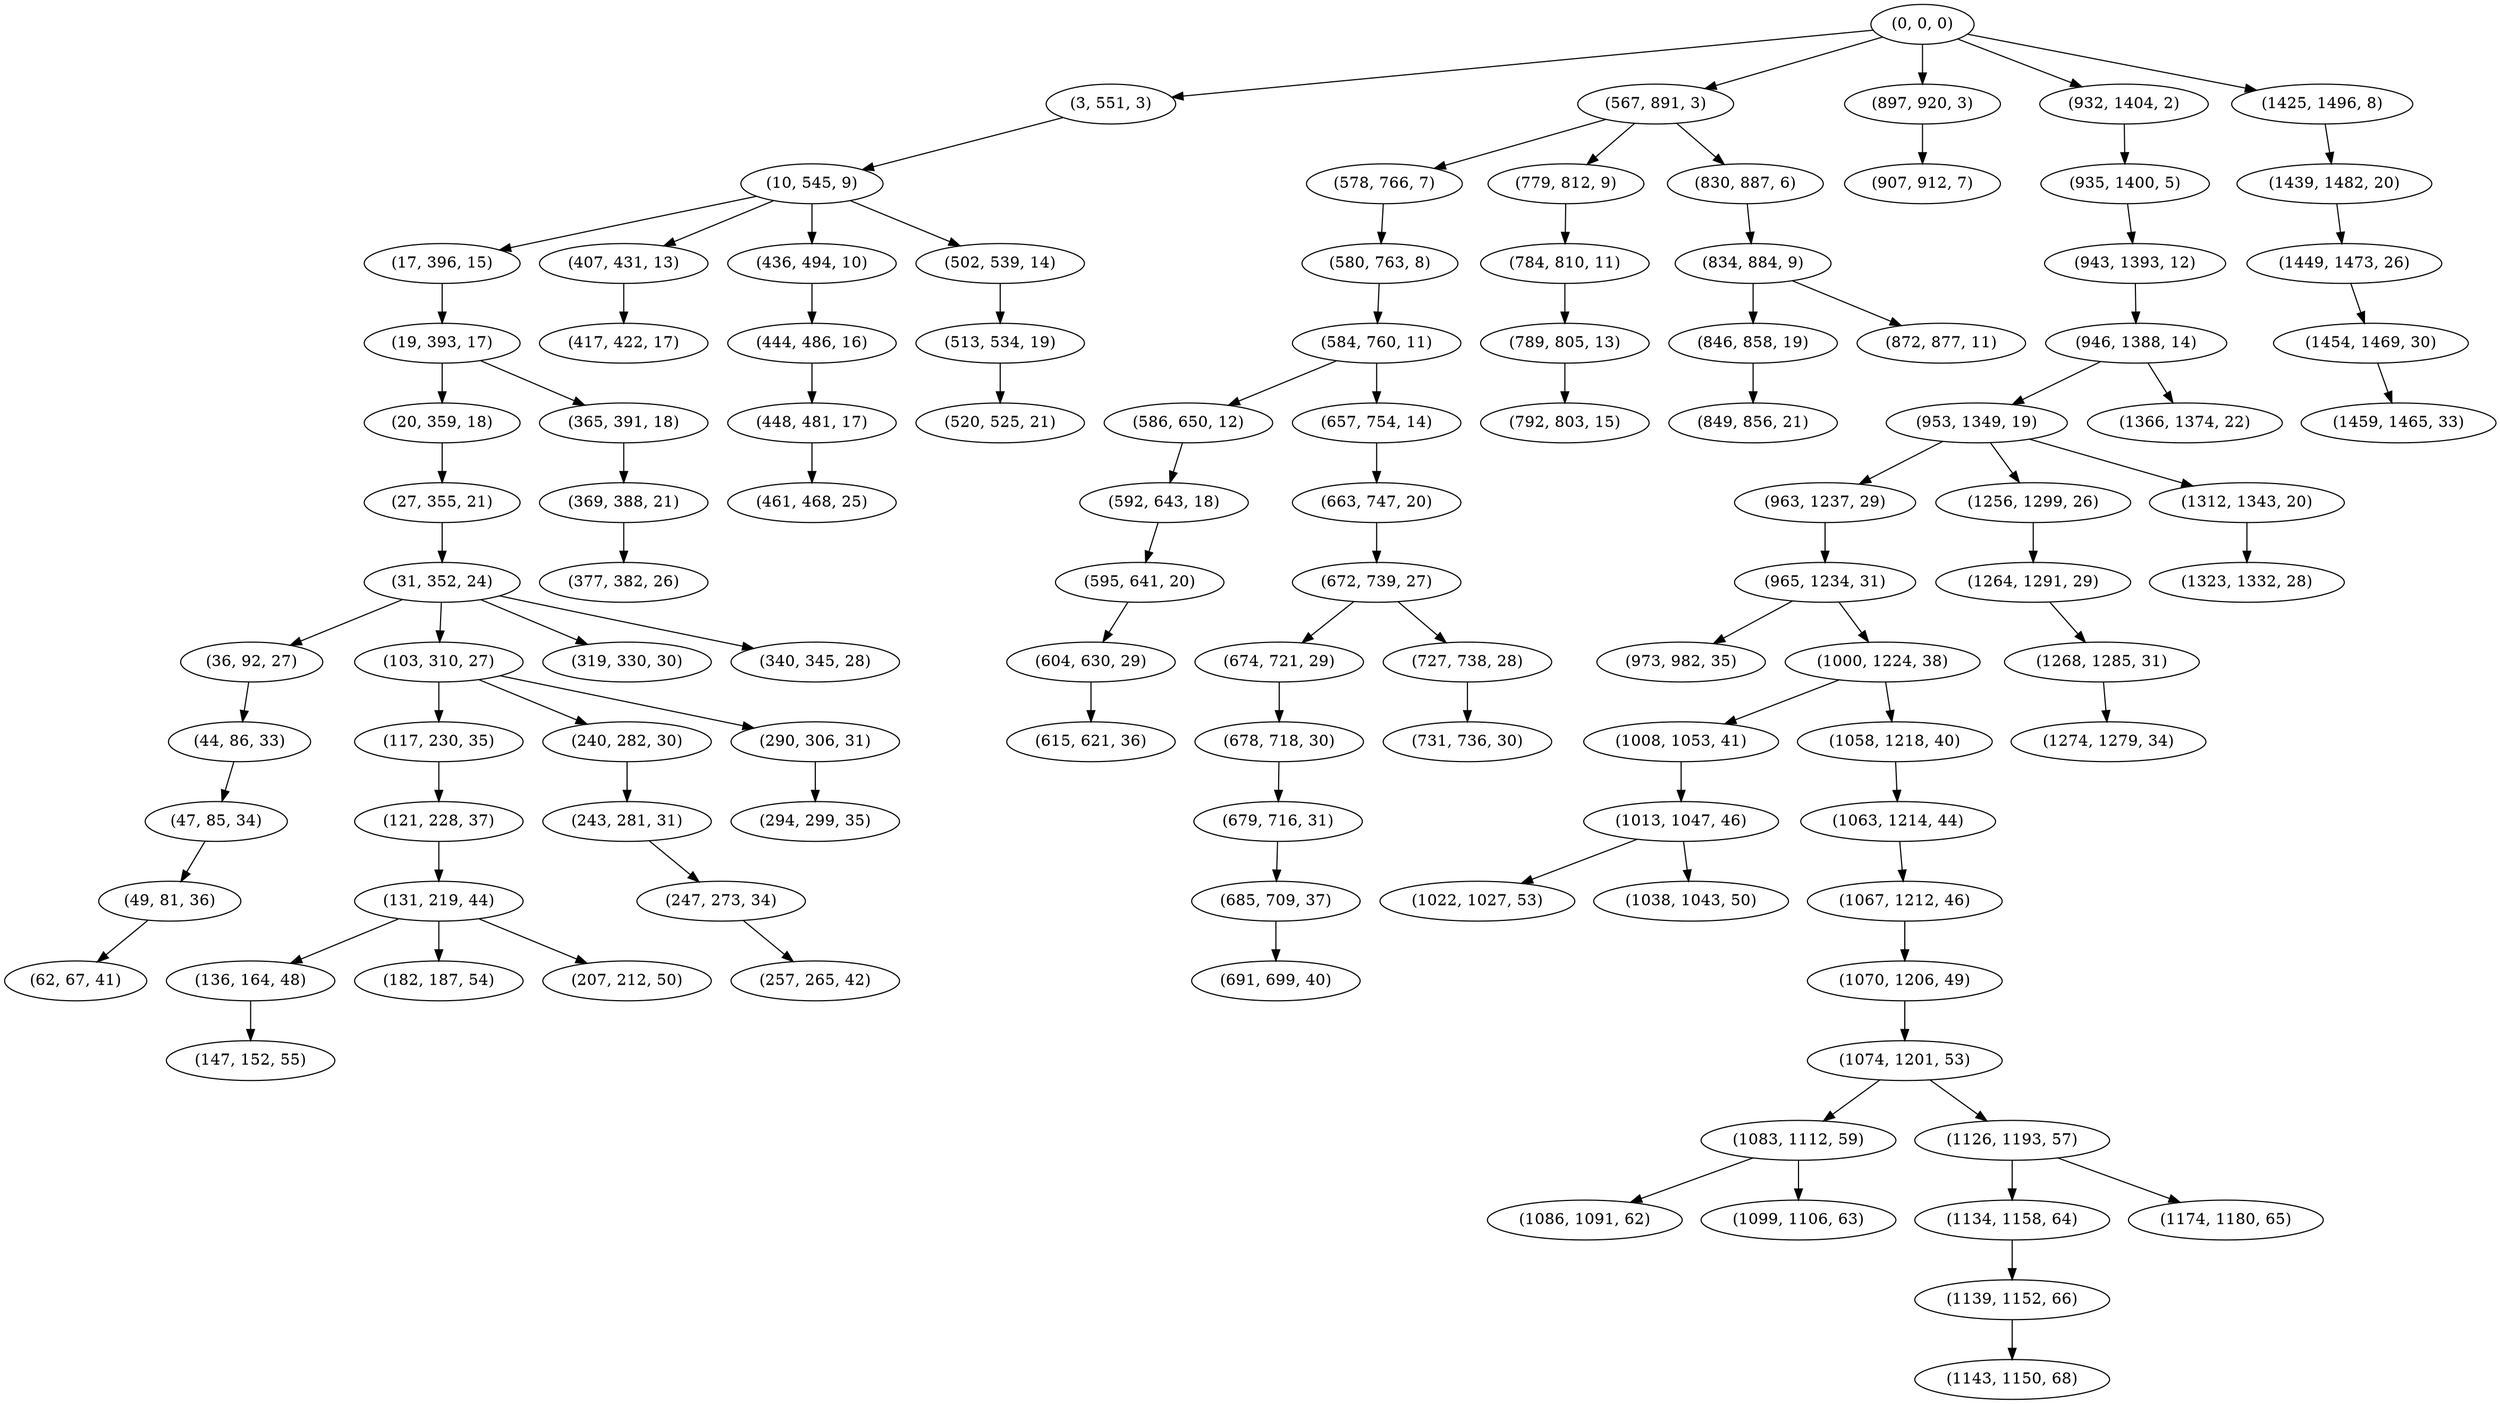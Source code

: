 digraph tree {
    "(0, 0, 0)";
    "(3, 551, 3)";
    "(10, 545, 9)";
    "(17, 396, 15)";
    "(19, 393, 17)";
    "(20, 359, 18)";
    "(27, 355, 21)";
    "(31, 352, 24)";
    "(36, 92, 27)";
    "(44, 86, 33)";
    "(47, 85, 34)";
    "(49, 81, 36)";
    "(62, 67, 41)";
    "(103, 310, 27)";
    "(117, 230, 35)";
    "(121, 228, 37)";
    "(131, 219, 44)";
    "(136, 164, 48)";
    "(147, 152, 55)";
    "(182, 187, 54)";
    "(207, 212, 50)";
    "(240, 282, 30)";
    "(243, 281, 31)";
    "(247, 273, 34)";
    "(257, 265, 42)";
    "(290, 306, 31)";
    "(294, 299, 35)";
    "(319, 330, 30)";
    "(340, 345, 28)";
    "(365, 391, 18)";
    "(369, 388, 21)";
    "(377, 382, 26)";
    "(407, 431, 13)";
    "(417, 422, 17)";
    "(436, 494, 10)";
    "(444, 486, 16)";
    "(448, 481, 17)";
    "(461, 468, 25)";
    "(502, 539, 14)";
    "(513, 534, 19)";
    "(520, 525, 21)";
    "(567, 891, 3)";
    "(578, 766, 7)";
    "(580, 763, 8)";
    "(584, 760, 11)";
    "(586, 650, 12)";
    "(592, 643, 18)";
    "(595, 641, 20)";
    "(604, 630, 29)";
    "(615, 621, 36)";
    "(657, 754, 14)";
    "(663, 747, 20)";
    "(672, 739, 27)";
    "(674, 721, 29)";
    "(678, 718, 30)";
    "(679, 716, 31)";
    "(685, 709, 37)";
    "(691, 699, 40)";
    "(727, 738, 28)";
    "(731, 736, 30)";
    "(779, 812, 9)";
    "(784, 810, 11)";
    "(789, 805, 13)";
    "(792, 803, 15)";
    "(830, 887, 6)";
    "(834, 884, 9)";
    "(846, 858, 19)";
    "(849, 856, 21)";
    "(872, 877, 11)";
    "(897, 920, 3)";
    "(907, 912, 7)";
    "(932, 1404, 2)";
    "(935, 1400, 5)";
    "(943, 1393, 12)";
    "(946, 1388, 14)";
    "(953, 1349, 19)";
    "(963, 1237, 29)";
    "(965, 1234, 31)";
    "(973, 982, 35)";
    "(1000, 1224, 38)";
    "(1008, 1053, 41)";
    "(1013, 1047, 46)";
    "(1022, 1027, 53)";
    "(1038, 1043, 50)";
    "(1058, 1218, 40)";
    "(1063, 1214, 44)";
    "(1067, 1212, 46)";
    "(1070, 1206, 49)";
    "(1074, 1201, 53)";
    "(1083, 1112, 59)";
    "(1086, 1091, 62)";
    "(1099, 1106, 63)";
    "(1126, 1193, 57)";
    "(1134, 1158, 64)";
    "(1139, 1152, 66)";
    "(1143, 1150, 68)";
    "(1174, 1180, 65)";
    "(1256, 1299, 26)";
    "(1264, 1291, 29)";
    "(1268, 1285, 31)";
    "(1274, 1279, 34)";
    "(1312, 1343, 20)";
    "(1323, 1332, 28)";
    "(1366, 1374, 22)";
    "(1425, 1496, 8)";
    "(1439, 1482, 20)";
    "(1449, 1473, 26)";
    "(1454, 1469, 30)";
    "(1459, 1465, 33)";
    "(0, 0, 0)" -> "(3, 551, 3)";
    "(0, 0, 0)" -> "(567, 891, 3)";
    "(0, 0, 0)" -> "(897, 920, 3)";
    "(0, 0, 0)" -> "(932, 1404, 2)";
    "(0, 0, 0)" -> "(1425, 1496, 8)";
    "(3, 551, 3)" -> "(10, 545, 9)";
    "(10, 545, 9)" -> "(17, 396, 15)";
    "(10, 545, 9)" -> "(407, 431, 13)";
    "(10, 545, 9)" -> "(436, 494, 10)";
    "(10, 545, 9)" -> "(502, 539, 14)";
    "(17, 396, 15)" -> "(19, 393, 17)";
    "(19, 393, 17)" -> "(20, 359, 18)";
    "(19, 393, 17)" -> "(365, 391, 18)";
    "(20, 359, 18)" -> "(27, 355, 21)";
    "(27, 355, 21)" -> "(31, 352, 24)";
    "(31, 352, 24)" -> "(36, 92, 27)";
    "(31, 352, 24)" -> "(103, 310, 27)";
    "(31, 352, 24)" -> "(319, 330, 30)";
    "(31, 352, 24)" -> "(340, 345, 28)";
    "(36, 92, 27)" -> "(44, 86, 33)";
    "(44, 86, 33)" -> "(47, 85, 34)";
    "(47, 85, 34)" -> "(49, 81, 36)";
    "(49, 81, 36)" -> "(62, 67, 41)";
    "(103, 310, 27)" -> "(117, 230, 35)";
    "(103, 310, 27)" -> "(240, 282, 30)";
    "(103, 310, 27)" -> "(290, 306, 31)";
    "(117, 230, 35)" -> "(121, 228, 37)";
    "(121, 228, 37)" -> "(131, 219, 44)";
    "(131, 219, 44)" -> "(136, 164, 48)";
    "(131, 219, 44)" -> "(182, 187, 54)";
    "(131, 219, 44)" -> "(207, 212, 50)";
    "(136, 164, 48)" -> "(147, 152, 55)";
    "(240, 282, 30)" -> "(243, 281, 31)";
    "(243, 281, 31)" -> "(247, 273, 34)";
    "(247, 273, 34)" -> "(257, 265, 42)";
    "(290, 306, 31)" -> "(294, 299, 35)";
    "(365, 391, 18)" -> "(369, 388, 21)";
    "(369, 388, 21)" -> "(377, 382, 26)";
    "(407, 431, 13)" -> "(417, 422, 17)";
    "(436, 494, 10)" -> "(444, 486, 16)";
    "(444, 486, 16)" -> "(448, 481, 17)";
    "(448, 481, 17)" -> "(461, 468, 25)";
    "(502, 539, 14)" -> "(513, 534, 19)";
    "(513, 534, 19)" -> "(520, 525, 21)";
    "(567, 891, 3)" -> "(578, 766, 7)";
    "(567, 891, 3)" -> "(779, 812, 9)";
    "(567, 891, 3)" -> "(830, 887, 6)";
    "(578, 766, 7)" -> "(580, 763, 8)";
    "(580, 763, 8)" -> "(584, 760, 11)";
    "(584, 760, 11)" -> "(586, 650, 12)";
    "(584, 760, 11)" -> "(657, 754, 14)";
    "(586, 650, 12)" -> "(592, 643, 18)";
    "(592, 643, 18)" -> "(595, 641, 20)";
    "(595, 641, 20)" -> "(604, 630, 29)";
    "(604, 630, 29)" -> "(615, 621, 36)";
    "(657, 754, 14)" -> "(663, 747, 20)";
    "(663, 747, 20)" -> "(672, 739, 27)";
    "(672, 739, 27)" -> "(674, 721, 29)";
    "(672, 739, 27)" -> "(727, 738, 28)";
    "(674, 721, 29)" -> "(678, 718, 30)";
    "(678, 718, 30)" -> "(679, 716, 31)";
    "(679, 716, 31)" -> "(685, 709, 37)";
    "(685, 709, 37)" -> "(691, 699, 40)";
    "(727, 738, 28)" -> "(731, 736, 30)";
    "(779, 812, 9)" -> "(784, 810, 11)";
    "(784, 810, 11)" -> "(789, 805, 13)";
    "(789, 805, 13)" -> "(792, 803, 15)";
    "(830, 887, 6)" -> "(834, 884, 9)";
    "(834, 884, 9)" -> "(846, 858, 19)";
    "(834, 884, 9)" -> "(872, 877, 11)";
    "(846, 858, 19)" -> "(849, 856, 21)";
    "(897, 920, 3)" -> "(907, 912, 7)";
    "(932, 1404, 2)" -> "(935, 1400, 5)";
    "(935, 1400, 5)" -> "(943, 1393, 12)";
    "(943, 1393, 12)" -> "(946, 1388, 14)";
    "(946, 1388, 14)" -> "(953, 1349, 19)";
    "(946, 1388, 14)" -> "(1366, 1374, 22)";
    "(953, 1349, 19)" -> "(963, 1237, 29)";
    "(953, 1349, 19)" -> "(1256, 1299, 26)";
    "(953, 1349, 19)" -> "(1312, 1343, 20)";
    "(963, 1237, 29)" -> "(965, 1234, 31)";
    "(965, 1234, 31)" -> "(973, 982, 35)";
    "(965, 1234, 31)" -> "(1000, 1224, 38)";
    "(1000, 1224, 38)" -> "(1008, 1053, 41)";
    "(1000, 1224, 38)" -> "(1058, 1218, 40)";
    "(1008, 1053, 41)" -> "(1013, 1047, 46)";
    "(1013, 1047, 46)" -> "(1022, 1027, 53)";
    "(1013, 1047, 46)" -> "(1038, 1043, 50)";
    "(1058, 1218, 40)" -> "(1063, 1214, 44)";
    "(1063, 1214, 44)" -> "(1067, 1212, 46)";
    "(1067, 1212, 46)" -> "(1070, 1206, 49)";
    "(1070, 1206, 49)" -> "(1074, 1201, 53)";
    "(1074, 1201, 53)" -> "(1083, 1112, 59)";
    "(1074, 1201, 53)" -> "(1126, 1193, 57)";
    "(1083, 1112, 59)" -> "(1086, 1091, 62)";
    "(1083, 1112, 59)" -> "(1099, 1106, 63)";
    "(1126, 1193, 57)" -> "(1134, 1158, 64)";
    "(1126, 1193, 57)" -> "(1174, 1180, 65)";
    "(1134, 1158, 64)" -> "(1139, 1152, 66)";
    "(1139, 1152, 66)" -> "(1143, 1150, 68)";
    "(1256, 1299, 26)" -> "(1264, 1291, 29)";
    "(1264, 1291, 29)" -> "(1268, 1285, 31)";
    "(1268, 1285, 31)" -> "(1274, 1279, 34)";
    "(1312, 1343, 20)" -> "(1323, 1332, 28)";
    "(1425, 1496, 8)" -> "(1439, 1482, 20)";
    "(1439, 1482, 20)" -> "(1449, 1473, 26)";
    "(1449, 1473, 26)" -> "(1454, 1469, 30)";
    "(1454, 1469, 30)" -> "(1459, 1465, 33)";
}
